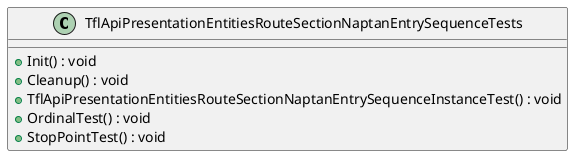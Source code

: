 @startuml
class TflApiPresentationEntitiesRouteSectionNaptanEntrySequenceTests {
    + Init() : void
    + Cleanup() : void
    + TflApiPresentationEntitiesRouteSectionNaptanEntrySequenceInstanceTest() : void
    + OrdinalTest() : void
    + StopPointTest() : void
}
@enduml
